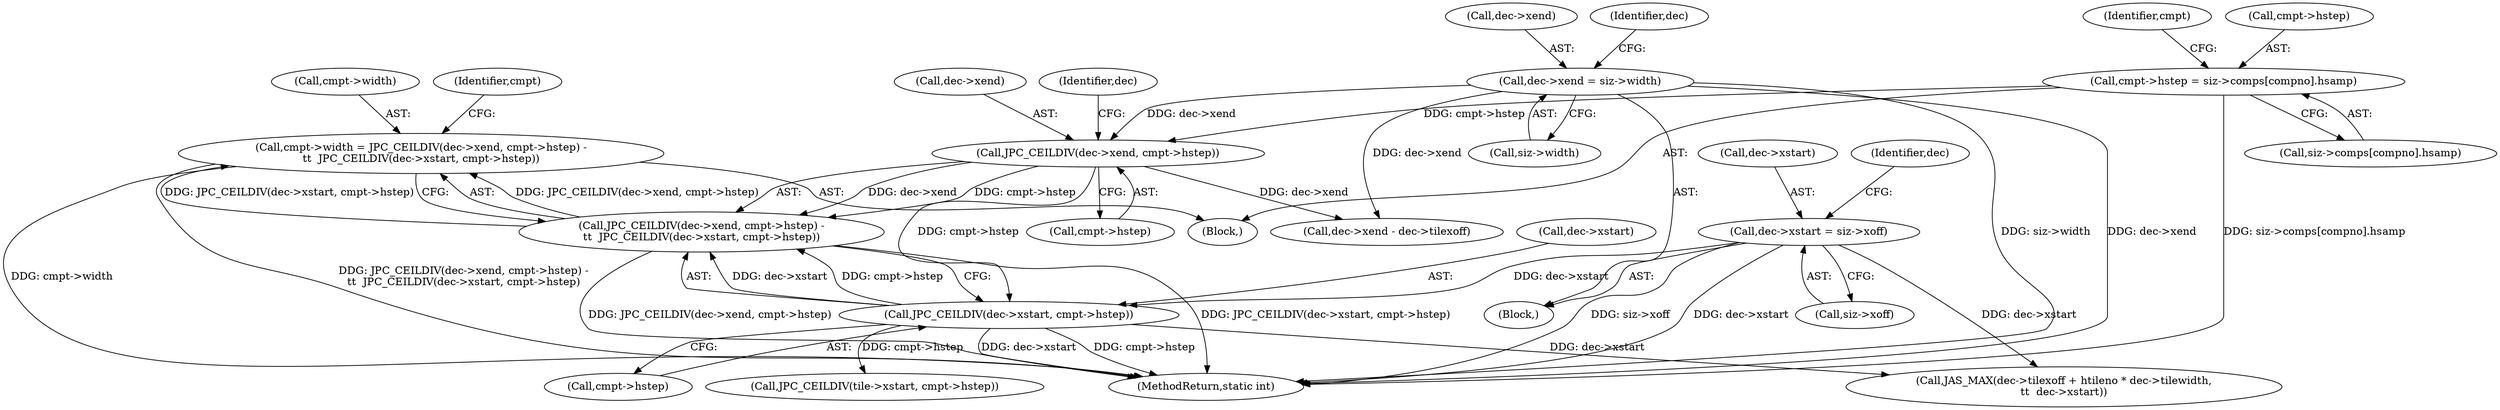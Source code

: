 digraph "0_jasper_d91198abd00fc435a397fe6bad906a4c1748e9cf@pointer" {
"1000279" [label="(Call,cmpt->width = JPC_CEILDIV(dec->xend, cmpt->hstep) -\n\t\t  JPC_CEILDIV(dec->xstart, cmpt->hstep))"];
"1000283" [label="(Call,JPC_CEILDIV(dec->xend, cmpt->hstep) -\n\t\t  JPC_CEILDIV(dec->xstart, cmpt->hstep))"];
"1000284" [label="(Call,JPC_CEILDIV(dec->xend, cmpt->hstep))"];
"1000135" [label="(Call,dec->xend = siz->width)"];
"1000257" [label="(Call,cmpt->hstep = siz->comps[compno].hsamp)"];
"1000291" [label="(Call,JPC_CEILDIV(dec->xstart, cmpt->hstep))"];
"1000121" [label="(Call,dec->xstart = siz->xoff)"];
"1000283" [label="(Call,JPC_CEILDIV(dec->xend, cmpt->hstep) -\n\t\t  JPC_CEILDIV(dec->xstart, cmpt->hstep))"];
"1000121" [label="(Call,dec->xstart = siz->xoff)"];
"1000104" [label="(Block,)"];
"1000292" [label="(Call,dec->xstart)"];
"1000270" [label="(Identifier,cmpt)"];
"1000234" [label="(Block,)"];
"1000291" [label="(Call,JPC_CEILDIV(dec->xstart, cmpt->hstep))"];
"1000130" [label="(Identifier,dec)"];
"1000279" [label="(Call,cmpt->width = JPC_CEILDIV(dec->xend, cmpt->hstep) -\n\t\t  JPC_CEILDIV(dec->xstart, cmpt->hstep))"];
"1000678" [label="(MethodReturn,static int)"];
"1000453" [label="(Call,JAS_MAX(dec->tilexoff + htileno * dec->tilewidth,\n\t\t  dec->xstart))"];
"1000122" [label="(Call,dec->xstart)"];
"1000135" [label="(Call,dec->xend = siz->width)"];
"1000261" [label="(Call,siz->comps[compno].hsamp)"];
"1000284" [label="(Call,JPC_CEILDIV(dec->xend, cmpt->hstep))"];
"1000280" [label="(Call,cmpt->width)"];
"1000136" [label="(Call,dec->xend)"];
"1000337" [label="(Call,dec->xend - dec->tilexoff)"];
"1000144" [label="(Identifier,dec)"];
"1000139" [label="(Call,siz->width)"];
"1000285" [label="(Call,dec->xend)"];
"1000621" [label="(Call,JPC_CEILDIV(tile->xstart, cmpt->hstep))"];
"1000257" [label="(Call,cmpt->hstep = siz->comps[compno].hsamp)"];
"1000125" [label="(Call,siz->xoff)"];
"1000300" [label="(Identifier,cmpt)"];
"1000295" [label="(Call,cmpt->hstep)"];
"1000293" [label="(Identifier,dec)"];
"1000258" [label="(Call,cmpt->hstep)"];
"1000288" [label="(Call,cmpt->hstep)"];
"1000279" -> "1000234"  [label="AST: "];
"1000279" -> "1000283"  [label="CFG: "];
"1000280" -> "1000279"  [label="AST: "];
"1000283" -> "1000279"  [label="AST: "];
"1000300" -> "1000279"  [label="CFG: "];
"1000279" -> "1000678"  [label="DDG: cmpt->width"];
"1000279" -> "1000678"  [label="DDG: JPC_CEILDIV(dec->xend, cmpt->hstep) -\n\t\t  JPC_CEILDIV(dec->xstart, cmpt->hstep)"];
"1000283" -> "1000279"  [label="DDG: JPC_CEILDIV(dec->xend, cmpt->hstep)"];
"1000283" -> "1000279"  [label="DDG: JPC_CEILDIV(dec->xstart, cmpt->hstep)"];
"1000283" -> "1000291"  [label="CFG: "];
"1000284" -> "1000283"  [label="AST: "];
"1000291" -> "1000283"  [label="AST: "];
"1000283" -> "1000678"  [label="DDG: JPC_CEILDIV(dec->xstart, cmpt->hstep)"];
"1000283" -> "1000678"  [label="DDG: JPC_CEILDIV(dec->xend, cmpt->hstep)"];
"1000284" -> "1000283"  [label="DDG: dec->xend"];
"1000284" -> "1000283"  [label="DDG: cmpt->hstep"];
"1000291" -> "1000283"  [label="DDG: dec->xstart"];
"1000291" -> "1000283"  [label="DDG: cmpt->hstep"];
"1000284" -> "1000288"  [label="CFG: "];
"1000285" -> "1000284"  [label="AST: "];
"1000288" -> "1000284"  [label="AST: "];
"1000293" -> "1000284"  [label="CFG: "];
"1000135" -> "1000284"  [label="DDG: dec->xend"];
"1000257" -> "1000284"  [label="DDG: cmpt->hstep"];
"1000284" -> "1000291"  [label="DDG: cmpt->hstep"];
"1000284" -> "1000337"  [label="DDG: dec->xend"];
"1000135" -> "1000104"  [label="AST: "];
"1000135" -> "1000139"  [label="CFG: "];
"1000136" -> "1000135"  [label="AST: "];
"1000139" -> "1000135"  [label="AST: "];
"1000144" -> "1000135"  [label="CFG: "];
"1000135" -> "1000678"  [label="DDG: siz->width"];
"1000135" -> "1000678"  [label="DDG: dec->xend"];
"1000135" -> "1000337"  [label="DDG: dec->xend"];
"1000257" -> "1000234"  [label="AST: "];
"1000257" -> "1000261"  [label="CFG: "];
"1000258" -> "1000257"  [label="AST: "];
"1000261" -> "1000257"  [label="AST: "];
"1000270" -> "1000257"  [label="CFG: "];
"1000257" -> "1000678"  [label="DDG: siz->comps[compno].hsamp"];
"1000291" -> "1000295"  [label="CFG: "];
"1000292" -> "1000291"  [label="AST: "];
"1000295" -> "1000291"  [label="AST: "];
"1000291" -> "1000678"  [label="DDG: dec->xstart"];
"1000291" -> "1000678"  [label="DDG: cmpt->hstep"];
"1000121" -> "1000291"  [label="DDG: dec->xstart"];
"1000291" -> "1000453"  [label="DDG: dec->xstart"];
"1000291" -> "1000621"  [label="DDG: cmpt->hstep"];
"1000121" -> "1000104"  [label="AST: "];
"1000121" -> "1000125"  [label="CFG: "];
"1000122" -> "1000121"  [label="AST: "];
"1000125" -> "1000121"  [label="AST: "];
"1000130" -> "1000121"  [label="CFG: "];
"1000121" -> "1000678"  [label="DDG: siz->xoff"];
"1000121" -> "1000678"  [label="DDG: dec->xstart"];
"1000121" -> "1000453"  [label="DDG: dec->xstart"];
}
